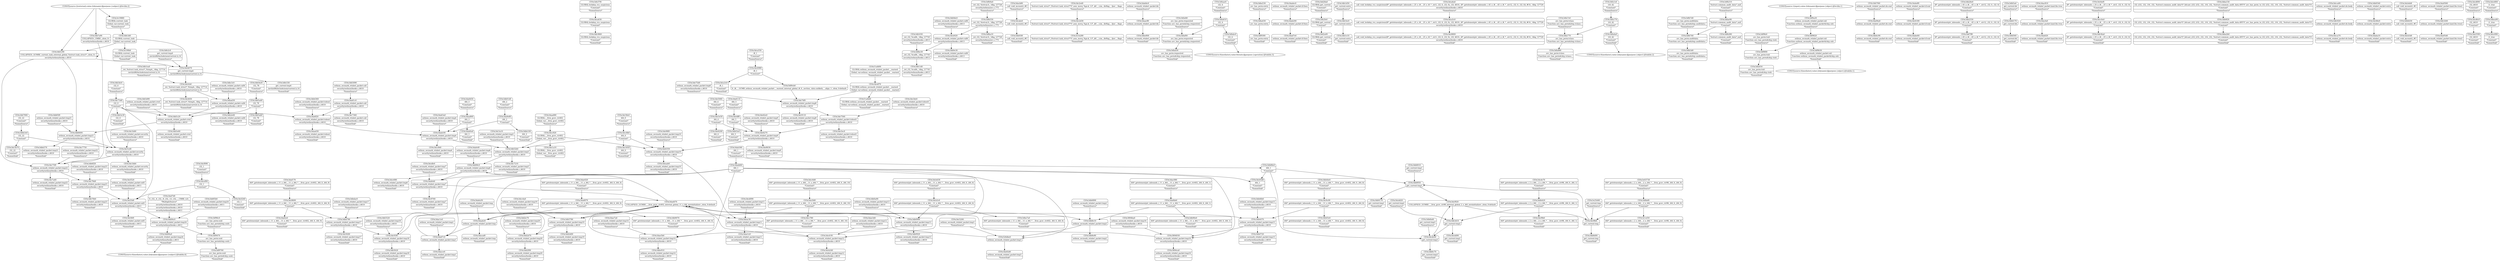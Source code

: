 digraph {
	CE0x3dc5cd0 [shape=record,shape=Mrecord,label="{CE0x3dc5cd0|selinux_secmark_relabel_packet:security|security/selinux/hooks.c,4610}"]
	CE0x3dcb430 [shape=record,shape=Mrecord,label="{CE0x3dcb430|i64*_getelementptr_inbounds_(_11_x_i64_,_11_x_i64_*___llvm_gcov_ctr402,_i64_0,_i64_6)|*Constant*|*SummSource*}"]
	CE0x3db37f0 [shape=record,shape=Mrecord,label="{CE0x3db37f0|GLOBAL:lockdep_rcu_suspicious|*Constant*|*SummSource*}"]
	CE0x3db8400 [shape=record,shape=Mrecord,label="{CE0x3db8400|selinux_secmark_relabel_packet:tmp21|security/selinux/hooks.c,4610}"]
	CE0x3dd2d00 [shape=record,shape=Mrecord,label="{CE0x3dd2d00|selinux_secmark_relabel_packet:tmp19|security/selinux/hooks.c,4610|*SummSink*}"]
	CE0x3db4470 [shape=record,shape=Mrecord,label="{CE0x3db4470|selinux_secmark_relabel_packet:tmp15|security/selinux/hooks.c,4610}"]
	CE0x3dc9260 [shape=record,shape=Mrecord,label="{CE0x3dc9260|selinux_secmark_relabel_packet:tmp17|security/selinux/hooks.c,4610|*SummSink*}"]
	CE0x3dcb920 [shape=record,shape=Mrecord,label="{CE0x3dcb920|selinux_secmark_relabel_packet:call6|security/selinux/hooks.c,4613}"]
	CE0x3db8d00 [shape=record,shape=Mrecord,label="{CE0x3db8d00|get_current:tmp|*SummSink*}"]
	CE0x3dc5d40 [shape=record,shape=Mrecord,label="{CE0x3dc5d40|selinux_secmark_relabel_packet:security|security/selinux/hooks.c,4610|*SummSource*}"]
	CE0x3dd2f90 [shape=record,shape=Mrecord,label="{CE0x3dd2f90|selinux_secmark_relabel_packet:tmp20|security/selinux/hooks.c,4610|*SummSink*}"]
	CE0x3dce080 [shape=record,shape=Mrecord,label="{CE0x3dce080|selinux_secmark_relabel_packet:tmp6|security/selinux/hooks.c,4610|*SummSink*}"]
	CE0x3dc5200 [shape=record,shape=Mrecord,label="{CE0x3dc5200|selinux_secmark_relabel_packet:tmp3|*SummSource*}"]
	CE0x3db6f20 [shape=record,shape=Mrecord,label="{CE0x3db6f20|selinux_secmark_relabel_packet:tmp23|security/selinux/hooks.c,4610|*SummSource*}"]
	CE0x3dcabe0 [shape=record,shape=Mrecord,label="{CE0x3dcabe0|_call_void_mcount()_#3}"]
	CE0x3de6350 [shape=record,shape=Mrecord,label="{CE0x3de6350|selinux_secmark_relabel_packet:tmp10|security/selinux/hooks.c,4610}"]
	CE0x3daa860 [shape=record,shape=Mrecord,label="{CE0x3daa860|i64_3|*Constant*}"]
	CE0x3dca550 [shape=record,shape=Mrecord,label="{CE0x3dca550|i8_1|*Constant*|*SummSource*}"]
	CE0x3deaab0 [shape=record,shape=Mrecord,label="{CE0x3deaab0|selinux_secmark_relabel_packet:tmp10|security/selinux/hooks.c,4610|*SummSink*}"]
	CE0x3e1b280 [shape=record,shape=Mrecord,label="{CE0x3e1b280|%struct.task_struct*_(%struct.task_struct**)*_asm_movq_%gs:$_1:P_,$0_,_r,im,_dirflag_,_fpsr_,_flags_|*SummSink*}"]
	CE0x3dc73d0 [shape=record,shape=Mrecord,label="{CE0x3dc73d0|i32_0|*Constant*}"]
	CE0x3daac80 [shape=record,shape=Mrecord,label="{CE0x3daac80|selinux_secmark_relabel_packet:bb}"]
	CE0x3dfe330 [shape=record,shape=Mrecord,label="{CE0x3dfe330|get_current:tmp4|./arch/x86/include/asm/current.h,14|*SummSink*}"]
	CE0x3dfad30 [shape=record,shape=Mrecord,label="{CE0x3dfad30|avc_has_perm:requested|Function::avc_has_perm&Arg::requested::|*SummSink*}"]
	CE0x3da6bb0 [shape=record,shape=Mrecord,label="{CE0x3da6bb0|i64*_getelementptr_inbounds_(_11_x_i64_,_11_x_i64_*___llvm_gcov_ctr402,_i64_0,_i64_1)|*Constant*}"]
	CE0x3dba530 [shape=record,shape=Mrecord,label="{CE0x3dba530|avc_has_perm:entry|*SummSource*}"]
	CE0x3dad7e0 [shape=record,shape=Mrecord,label="{CE0x3dad7e0|selinux_secmark_relabel_packet:if.then|*SummSink*}"]
	CE0x3dd2a00 [shape=record,shape=Mrecord,label="{CE0x3dd2a00|GLOBAL:get_current|*Constant*|*SummSink*}"]
	CE0x3db1d50 [shape=record,shape=Mrecord,label="{CE0x3db1d50|get_current:entry|*SummSource*}"]
	CE0x3da6110 [shape=record,shape=Mrecord,label="{CE0x3da6110|i64_5|*Constant*|*SummSource*}"]
	CE0x3dca5c0 [shape=record,shape=Mrecord,label="{CE0x3dca5c0|_call_void_lockdep_rcu_suspicious(i8*_getelementptr_inbounds_(_25_x_i8_,_25_x_i8_*_.str3,_i32_0,_i32_0),_i32_4610,_i8*_getelementptr_inbounds_(_45_x_i8_,_45_x_i8_*_.str12,_i32_0,_i32_0))_#10,_!dbg_!27729|security/selinux/hooks.c,4610}"]
	CE0x3dcde70 [shape=record,shape=Mrecord,label="{CE0x3dcde70|i64*_getelementptr_inbounds_(_2_x_i64_,_2_x_i64_*___llvm_gcov_ctr98,_i64_0,_i64_1)|*Constant*|*SummSource*}"]
	CE0x3da92d0 [shape=record,shape=Mrecord,label="{CE0x3da92d0|selinux_secmark_relabel_packet:tmp3|*SummSink*}"]
	CE0x3dfa7e0 [shape=record,shape=Mrecord,label="{CE0x3dfa7e0|avc_has_perm:tclass|Function::avc_has_perm&Arg::tclass::|*SummSource*}"]
	CE0x3dcc8b0 [shape=record,shape=Mrecord,label="{CE0x3dcc8b0|i64_0|*Constant*}"]
	CE0x3dcb240 [shape=record,shape=Mrecord,label="{CE0x3dcb240|selinux_secmark_relabel_packet:tmp12|security/selinux/hooks.c,4610|*SummSink*}"]
	CE0x3dab200 [shape=record,shape=Mrecord,label="{CE0x3dab200|selinux_secmark_relabel_packet:if.then}"]
	CE0x3dc93f0 [shape=record,shape=Mrecord,label="{CE0x3dc93f0|selinux_secmark_relabel_packet:tmp18|security/selinux/hooks.c,4610}"]
	CE0x3daf7d0 [shape=record,shape=Mrecord,label="{CE0x3daf7d0|0:_i32,_4:_i32,_8:_i32,_12:_i32,_:_CMRE_4,8_|*MultipleSource*|security/selinux/hooks.c,4610|security/selinux/hooks.c,4610|security/selinux/hooks.c,4611}"]
	CE0x3dfb280 [shape=record,shape=Mrecord,label="{CE0x3dfb280|%struct.common_audit_data*_null|*Constant*|*SummSink*}"]
	CE0x3dcf090 [shape=record,shape=Mrecord,label="{CE0x3dcf090|i32_1|*Constant*|*SummSource*}"]
	CE0x3e03730 [shape=record,shape=Mrecord,label="{CE0x3e03730|i64*_getelementptr_inbounds_(_2_x_i64_,_2_x_i64_*___llvm_gcov_ctr98,_i64_0,_i64_0)|*Constant*|*SummSource*}"]
	CE0x3dc8800 [shape=record,shape=Mrecord,label="{CE0x3dc8800|_call_void_lockdep_rcu_suspicious(i8*_getelementptr_inbounds_(_25_x_i8_,_25_x_i8_*_.str3,_i32_0,_i32_0),_i32_4610,_i8*_getelementptr_inbounds_(_45_x_i8_,_45_x_i8_*_.str12,_i32_0,_i32_0))_#10,_!dbg_!27729|security/selinux/hooks.c,4610|*SummSink*}"]
	CE0x3dc8600 [shape=record,shape=Mrecord,label="{CE0x3dc8600|i64*_getelementptr_inbounds_(_11_x_i64_,_11_x_i64_*___llvm_gcov_ctr402,_i64_0,_i64_9)|*Constant*}"]
	CE0x3de3e50 [shape=record,shape=Mrecord,label="{CE0x3de3e50|i64_4|*Constant*}"]
	CE0x3df9a20 [shape=record,shape=Mrecord,label="{CE0x3df9a20|selinux_secmark_relabel_packet:sid|Function::selinux_secmark_relabel_packet&Arg::sid::|*SummSource*}"]
	CE0x3da61c0 [shape=record,shape=Mrecord,label="{CE0x3da61c0|selinux_secmark_relabel_packet:call|security/selinux/hooks.c,4610}"]
	CE0x3dcf9b0 [shape=record,shape=Mrecord,label="{CE0x3dcf9b0|i64*_getelementptr_inbounds_(_2_x_i64_,_2_x_i64_*___llvm_gcov_ctr98,_i64_0,_i64_1)|*Constant*|*SummSink*}"]
	CE0x3db3e30 [shape=record,shape=Mrecord,label="{CE0x3db3e30|i32_0|*Constant*|*SummSink*}"]
	CE0x3da6f20 [shape=record,shape=Mrecord,label="{CE0x3da6f20|selinux_secmark_relabel_packet:tobool|security/selinux/hooks.c,4610}"]
	CE0x3db7f40 [shape=record,shape=Mrecord,label="{CE0x3db7f40|selinux_secmark_relabel_packet:do.end|*SummSource*}"]
	CE0x3dc9760 [shape=record,shape=Mrecord,label="{CE0x3dc9760|selinux_secmark_relabel_packet:tmp7|security/selinux/hooks.c,4610|*SummSink*}"]
	CE0x3de98f0 [shape=record,shape=Mrecord,label="{CE0x3de98f0|selinux_secmark_relabel_packet:tmp10|security/selinux/hooks.c,4610|*SummSource*}"]
	CE0x3db5ab0 [shape=record,shape=Mrecord,label="{CE0x3db5ab0|i32_78|*Constant*|*SummSink*}"]
	CE0x3dbb3e0 [shape=record,shape=Mrecord,label="{CE0x3dbb3e0|i32_22|*Constant*}"]
	CE0x3dfa770 [shape=record,shape=Mrecord,label="{CE0x3dfa770|avc_has_perm:tclass|Function::avc_has_perm&Arg::tclass::}"]
	CE0x3dcc840 [shape=record,shape=Mrecord,label="{CE0x3dcc840|selinux_secmark_relabel_packet:tmp4|security/selinux/hooks.c,4610|*SummSink*}"]
	CE0x3dc6180 [shape=record,shape=Mrecord,label="{CE0x3dc6180|selinux_secmark_relabel_packet:if.end}"]
	CE0x3dba7a0 [shape=record,shape=Mrecord,label="{CE0x3dba7a0|i64*_getelementptr_inbounds_(_11_x_i64_,_11_x_i64_*___llvm_gcov_ctr402,_i64_0,_i64_6)|*Constant*|*SummSink*}"]
	CE0x51afd00 [shape=record,shape=Mrecord,label="{CE0x51afd00|GLOBAL:selinux_secmark_relabel_packet.__warned|Global_var:selinux_secmark_relabel_packet.__warned|*SummSource*}"]
	CE0x3dba430 [shape=record,shape=Mrecord,label="{CE0x3dba430|avc_has_perm:entry}"]
	CE0x3db4c90 [shape=record,shape=Mrecord,label="{CE0x3db4c90|selinux_secmark_relabel_packet:do.end|*SummSink*}"]
	CE0x3894ca0 [shape=record,shape=Mrecord,label="{CE0x3894ca0|selinux_secmark_relabel_packet:tmp16|security/selinux/hooks.c,4610|*SummSink*}"]
	CE0x3dd7ff0 [shape=record,shape=Mrecord,label="{CE0x3dd7ff0|i8*_getelementptr_inbounds_(_45_x_i8_,_45_x_i8_*_.str12,_i32_0,_i32_0)|*Constant*|*SummSink*}"]
	CE0x3da67c0 [shape=record,shape=Mrecord,label="{CE0x3da67c0|selinux_secmark_relabel_packet:tmp1}"]
	CE0x3db4360 [shape=record,shape=Mrecord,label="{CE0x3db4360|selinux_secmark_relabel_packet:tobool|security/selinux/hooks.c,4610|*SummSource*}"]
	CE0x3dae1e0 [shape=record,shape=Mrecord,label="{CE0x3dae1e0|selinux_secmark_relabel_packet:tmp11|security/selinux/hooks.c,4610|*SummSink*}"]
	CE0x3dbad30 [shape=record,shape=Mrecord,label="{CE0x3dbad30|selinux_secmark_relabel_packet:call4|security/selinux/hooks.c,4610}"]
	CE0x3de4ff0 [shape=record,shape=Mrecord,label="{CE0x3de4ff0|i64_5|*Constant*}"]
	CE0x3de74f0 [shape=record,shape=Mrecord,label="{CE0x3de74f0|selinux_secmark_relabel_packet:tmp8|security/selinux/hooks.c,4610}"]
	CE0x3dfd3a0 [shape=record,shape=Mrecord,label="{CE0x3dfd3a0|get_current:bb|*SummSource*}"]
	CE0x3dacfa0 [shape=record,shape=Mrecord,label="{CE0x3dacfa0|selinux_secmark_relabel_packet:land.lhs.true}"]
	CE0x3db46b0 [shape=record,shape=Mrecord,label="{CE0x3db46b0|selinux_secmark_relabel_packet:tmp15|security/selinux/hooks.c,4610|*SummSource*}"]
	CE0x3de5060 [shape=record,shape=Mrecord,label="{CE0x3de5060|i64_4|*Constant*|*SummSource*}"]
	CE0x3db36a0 [shape=record,shape=Mrecord,label="{CE0x3db36a0|i8*_getelementptr_inbounds_(_25_x_i8_,_25_x_i8_*_.str3,_i32_0,_i32_0)|*Constant*|*SummSink*}"]
	CE0x3db5520 [shape=record,shape=Mrecord,label="{CE0x3db5520|selinux_secmark_relabel_packet:tmp18|security/selinux/hooks.c,4610|*SummSource*}"]
	CE0x3dafeb0 [shape=record,shape=Mrecord,label="{CE0x3dafeb0|selinux_secmark_relabel_packet:tmp7|security/selinux/hooks.c,4610}"]
	CE0x3de75d0 [shape=record,shape=Mrecord,label="{CE0x3de75d0|selinux_secmark_relabel_packet:tmp8|security/selinux/hooks.c,4610|*SummSource*}"]
	CE0x3df9b50 [shape=record,shape=Mrecord,label="{CE0x3df9b50|selinux_secmark_relabel_packet:sid|Function::selinux_secmark_relabel_packet&Arg::sid::|*SummSink*}"]
	CE0x3db7900 [shape=record,shape=Mrecord,label="{CE0x3db7900|i32_22|*Constant*|*SummSource*}"]
	CE0x3dc2d30 [shape=record,shape=Mrecord,label="{CE0x3dc2d30|%struct.task_struct*_(%struct.task_struct**)*_asm_movq_%gs:$_1:P_,$0_,_r,im,_dirflag_,_fpsr_,_flags_}"]
	CE0x3dbc3c0 [shape=record,shape=Mrecord,label="{CE0x3dbc3c0|selinux_secmark_relabel_packet:call4|security/selinux/hooks.c,4610|*SummSource*}"]
	CE0x3dacad0 [shape=record,shape=Mrecord,label="{CE0x3dacad0|selinux_secmark_relabel_packet:tmp|*SummSink*}"]
	CE0x3dd08c0 [shape=record,shape=Mrecord,label="{CE0x3dd08c0|selinux_secmark_relabel_packet:tmp6|security/selinux/hooks.c,4610}"]
	CE0x3df9760 [shape=record,shape=Mrecord,label="{CE0x3df9760|avc_has_perm:ssid|Function::avc_has_perm&Arg::ssid::|*SummSink*}"]
	CE0x3db6c70 [shape=record,shape=Mrecord,label="{CE0x3db6c70|get_current:tmp3|*SummSink*}"]
	CE0x3dba2b0 [shape=record,shape=Mrecord,label="{CE0x3dba2b0|i32_(i32,_i32,_i16,_i32,_%struct.common_audit_data*)*_bitcast_(i32_(i32,_i32,_i16,_i32,_%struct.common_audit_data.495*)*_avc_has_perm_to_i32_(i32,_i32,_i16,_i32,_%struct.common_audit_data*)*)|*Constant*|*SummSink*}"]
	CE0x3dfe2c0 [shape=record,shape=Mrecord,label="{CE0x3dfe2c0|get_current:tmp4|./arch/x86/include/asm/current.h,14|*SummSource*}"]
	CE0x3dfa050 [shape=record,shape=Mrecord,label="{CE0x3dfa050|avc_has_perm:tsid|Function::avc_has_perm&Arg::tsid::|*SummSink*}"]
	CE0x3db3dc0 [shape=record,shape=Mrecord,label="{CE0x3db3dc0|i32_0|*Constant*|*SummSource*}"]
	CE0x3dcca70 [shape=record,shape=Mrecord,label="{CE0x3dcca70|selinux_secmark_relabel_packet:do.body|*SummSink*}"]
	CE0x3db44e0 [shape=record,shape=Mrecord,label="{CE0x3db44e0|i64*_getelementptr_inbounds_(_11_x_i64_,_11_x_i64_*___llvm_gcov_ctr402,_i64_0,_i64_8)|*Constant*|*SummSource*}"]
	CE0x3da94a0 [shape=record,shape=Mrecord,label="{CE0x3da94a0|selinux_secmark_relabel_packet:do.end}"]
	CE0x3de1a10 [shape=record,shape=Mrecord,label="{CE0x3de1a10|GLOBAL:__llvm_gcov_ctr402|Global_var:__llvm_gcov_ctr402|*SummSink*}"]
	CE0x3dfafd0 [shape=record,shape=Mrecord,label="{CE0x3dfafd0|avc_has_perm:requested|Function::avc_has_perm&Arg::requested::|*SummSource*}"]
	CE0x3dafe40 [shape=record,shape=Mrecord,label="{CE0x3dafe40|selinux_secmark_relabel_packet:tmp6|security/selinux/hooks.c,4610|*SummSource*}"]
	CE0x3db88e0 [shape=record,shape=Mrecord,label="{CE0x3db88e0|i64_1|*Constant*}"]
	CE0x3db1bc0 [shape=record,shape=Mrecord,label="{CE0x3db1bc0|get_current:entry}"]
	CE0x3db0540 [shape=record,shape=Mrecord,label="{CE0x3db0540|selinux_secmark_relabel_packet:entry|*SummSource*}"]
	CE0x3dabdf0 [shape=record,shape=Mrecord,label="{CE0x3dabdf0|selinux_secmark_relabel_packet:if.end|*SummSource*}"]
	CE0x3dabe60 [shape=record,shape=Mrecord,label="{CE0x3dabe60|selinux_secmark_relabel_packet:if.end|*SummSink*}"]
	CE0x3dbd780 [shape=record,shape=Mrecord,label="{CE0x3dbd780|selinux_secmark_relabel_packet:tmp17|security/selinux/hooks.c,4610}"]
	CE0x3dacb80 [shape=record,shape=Mrecord,label="{CE0x3dacb80|_call_void_mcount()_#3|*SummSource*}"]
	CE0x3daf170 [shape=record,shape=Mrecord,label="{CE0x3daf170|i64*_getelementptr_inbounds_(_11_x_i64_,_11_x_i64_*___llvm_gcov_ctr402,_i64_0,_i64_9)|*Constant*|*SummSource*}"]
	"CONST[source:2(external),value:2(dynamic)][purpose:{subject}][SrcIdx:2]"
	CE0x3dc7a40 [shape=record,shape=Mrecord,label="{CE0x3dc7a40|selinux_secmark_relabel_packet:tmp22|security/selinux/hooks.c,4610|*SummSink*}"]
	CE0x3dbdac0 [shape=record,shape=Mrecord,label="{CE0x3dbdac0|selinux_secmark_relabel_packet:tmp17|security/selinux/hooks.c,4610|*SummSource*}"]
	CE0x3db4720 [shape=record,shape=Mrecord,label="{CE0x3db4720|selinux_secmark_relabel_packet:tmp15|security/selinux/hooks.c,4610|*SummSink*}"]
	CE0x3dcfd50 [shape=record,shape=Mrecord,label="{CE0x3dcfd50|_ret_%struct.task_struct*_%tmp4,_!dbg_!27714|./arch/x86/include/asm/current.h,14|*SummSink*}"]
	CE0x3df96c0 [shape=record,shape=Mrecord,label="{CE0x3df96c0|avc_has_perm:ssid|Function::avc_has_perm&Arg::ssid::|*SummSource*}"]
	CE0x3dcb4d0 [shape=record,shape=Mrecord,label="{CE0x3dcb4d0|_call_void_mcount()_#3|*SummSource*}"]
	CE0x3db0990 [shape=record,shape=Mrecord,label="{CE0x3db0990|selinux_secmark_relabel_packet:tmp13|security/selinux/hooks.c,4610}"]
	CE0x3db03e0 [shape=record,shape=Mrecord,label="{CE0x3db03e0|i64_5|*Constant*|*SummSink*}"]
	CE0x3dfa1e0 [shape=record,shape=Mrecord,label="{CE0x3dfa1e0|i16_42|*Constant*|*SummSource*}"]
	CE0x3dc75f0 [shape=record,shape=Mrecord,label="{CE0x3dc75f0|selinux_secmark_relabel_packet:tmp22|security/selinux/hooks.c,4610}"]
	CE0x3dac080 [shape=record,shape=Mrecord,label="{CE0x3dac080|i64*_getelementptr_inbounds_(_11_x_i64_,_11_x_i64_*___llvm_gcov_ctr402,_i64_0,_i64_1)|*Constant*|*SummSource*}"]
	CE0x3db3260 [shape=record,shape=Mrecord,label="{CE0x3db3260|selinux_secmark_relabel_packet:land.lhs.true2}"]
	CE0x3db5b20 [shape=record,shape=Mrecord,label="{CE0x3db5b20|i32_78|*Constant*|*SummSource*}"]
	CE0x3dfae90 [shape=record,shape=Mrecord,label="{CE0x3dfae90|%struct.common_audit_data*_null|*Constant*}"]
	CE0x3df9fe0 [shape=record,shape=Mrecord,label="{CE0x3df9fe0|avc_has_perm:tsid|Function::avc_has_perm&Arg::tsid::|*SummSource*}"]
	CE0x3dfb210 [shape=record,shape=Mrecord,label="{CE0x3dfb210|%struct.common_audit_data*_null|*Constant*|*SummSource*}"]
	CE0x3db0920 [shape=record,shape=Mrecord,label="{CE0x3db0920|selinux_secmark_relabel_packet:tmp13|security/selinux/hooks.c,4610|*SummSink*}"]
	CE0x3db8010 [shape=record,shape=Mrecord,label="{CE0x3db8010|get_current:tmp1|*SummSource*}"]
	CE0x3db70b0 [shape=record,shape=Mrecord,label="{CE0x3db70b0|selinux_secmark_relabel_packet:tmp23|security/selinux/hooks.c,4610|*SummSink*}"]
	CE0x3daba10 [shape=record,shape=Mrecord,label="{CE0x3daba10|selinux_secmark_relabel_packet:entry|*SummSink*}"]
	CE0x3dcd090 [shape=record,shape=Mrecord,label="{CE0x3dcd090|selinux_secmark_relabel_packet:tmp11|security/selinux/hooks.c,4610|*SummSource*}"]
	CE0x3dfc1d0 [shape=record,shape=Mrecord,label="{CE0x3dfc1d0|_ret_i32_%call6,_!dbg_!27745|security/selinux/hooks.c,4613|*SummSink*}"]
	CE0x3de6270 [shape=record,shape=Mrecord,label="{CE0x3de6270|selinux_secmark_relabel_packet:tmp9|security/selinux/hooks.c,4610}"]
	CE0x3dc7360 [shape=record,shape=Mrecord,label="{CE0x3dc7360|selinux_secmark_relabel_packet:call|security/selinux/hooks.c,4610|*SummSink*}"]
	CE0x3de3de0 [shape=record,shape=Mrecord,label="{CE0x3de3de0|selinux_secmark_relabel_packet:tobool1|security/selinux/hooks.c,4610|*SummSource*}"]
	CE0x3dae020 [shape=record,shape=Mrecord,label="{CE0x3dae020|i64*_getelementptr_inbounds_(_11_x_i64_,_11_x_i64_*___llvm_gcov_ctr402,_i64_0,_i64_0)|*Constant*|*SummSource*}"]
	CE0x51afdd0 [shape=record,shape=Mrecord,label="{CE0x51afdd0|GLOBAL:selinux_secmark_relabel_packet.__warned|Global_var:selinux_secmark_relabel_packet.__warned|*SummSink*}"]
	CE0x3dca6a0 [shape=record,shape=Mrecord,label="{CE0x3dca6a0|_call_void_lockdep_rcu_suspicious(i8*_getelementptr_inbounds_(_25_x_i8_,_25_x_i8_*_.str3,_i32_0,_i32_0),_i32_4610,_i8*_getelementptr_inbounds_(_45_x_i8_,_45_x_i8_*_.str12,_i32_0,_i32_0))_#10,_!dbg_!27729|security/selinux/hooks.c,4610|*SummSource*}"]
	CE0x3deac30 [shape=record,shape=Mrecord,label="{CE0x3deac30|selinux_secmark_relabel_packet:tmp11|security/selinux/hooks.c,4610}"]
	CE0x3dc7750 [shape=record,shape=Mrecord,label="{CE0x3dc7750|selinux_secmark_relabel_packet:tmp22|security/selinux/hooks.c,4610|*SummSource*}"]
	CE0x3dfa170 [shape=record,shape=Mrecord,label="{CE0x3dfa170|i16_42|*Constant*}"]
	CE0x3da63a0 [shape=record,shape=Mrecord,label="{CE0x3da63a0|selinux_secmark_relabel_packet:tmp4|security/selinux/hooks.c,4610|*SummSource*}"]
	CE0x3dfa610 [shape=record,shape=Mrecord,label="{CE0x3dfa610|i32_4|*Constant*}"]
	CE0x3e25d40 [shape=record,shape=Mrecord,label="{CE0x3e25d40|get_current:tmp|*SummSource*}"]
	CE0x3dcdfe0 [shape=record,shape=Mrecord,label="{CE0x3dcdfe0|selinux_secmark_relabel_packet:tmp7|security/selinux/hooks.c,4610|*SummSource*}"]
	CE0x3ddb420 [shape=record,shape=Mrecord,label="{CE0x3ddb420|i64*_getelementptr_inbounds_(_2_x_i64_,_2_x_i64_*___llvm_gcov_ctr98,_i64_0,_i64_1)|*Constant*}"]
	CE0x3dcf240 [shape=record,shape=Mrecord,label="{CE0x3dcf240|i32_1|*Constant*|*SummSink*}"]
	"CONST[source:0(mediator),value:0(static)][purpose:{operation}][SnkIdx:3]"
	CE0x3dcca00 [shape=record,shape=Mrecord,label="{CE0x3dcca00|selinux_secmark_relabel_packet:do.body|*SummSource*}"]
	CE0x3dfbe30 [shape=record,shape=Mrecord,label="{CE0x3dfbe30|_ret_i32_%call6,_!dbg_!27745|security/selinux/hooks.c,4613}"]
	CE0x3db8950 [shape=record,shape=Mrecord,label="{CE0x3db8950|get_current:tmp1}"]
	CE0x3db6170 [shape=record,shape=Mrecord,label="{CE0x3db6170|get_current:bb}"]
	CE0x3db3d10 [shape=record,shape=Mrecord,label="{CE0x3db3d10|get_current:tmp2}"]
	CE0x3dfaae0 [shape=record,shape=Mrecord,label="{CE0x3dfaae0|i32_4|*Constant*|*SummSource*}"]
	CE0x3dac810 [shape=record,shape=Mrecord,label="{CE0x3dac810|selinux_secmark_relabel_packet:land.lhs.true|*SummSource*}"]
	CE0x3db45e0 [shape=record,shape=Mrecord,label="{CE0x3db45e0|i64*_getelementptr_inbounds_(_11_x_i64_,_11_x_i64_*___llvm_gcov_ctr402,_i64_0,_i64_8)|*Constant*|*SummSink*}"]
	CE0x3db52b0 [shape=record,shape=Mrecord,label="{CE0x3db52b0|selinux_secmark_relabel_packet:tmp5|security/selinux/hooks.c,4610}"]
	CE0x3da95d0 [shape=record,shape=Mrecord,label="{CE0x3da95d0|selinux_secmark_relabel_packet:land.lhs.true2|*SummSink*}"]
	CE0x3dcd890 [shape=record,shape=Mrecord,label="{CE0x3dcd890|i32_4610|*Constant*|*SummSource*}"]
	CE0x3dd2d70 [shape=record,shape=Mrecord,label="{CE0x3dd2d70|selinux_secmark_relabel_packet:tmp20|security/selinux/hooks.c,4610}"]
	CE0x3dd05b0 [shape=record,shape=Mrecord,label="{CE0x3dd05b0|selinux_secmark_relabel_packet:tmp24|security/selinux/hooks.c,4611|*SummSource*}"]
	CE0x3dfa4a0 [shape=record,shape=Mrecord,label="{CE0x3dfa4a0|i16_42|*Constant*|*SummSink*}"]
	CE0x3db85f0 [shape=record,shape=Mrecord,label="{CE0x3db85f0|selinux_secmark_relabel_packet:tmp21|security/selinux/hooks.c,4610|*SummSource*}"]
	CE0x3dae5b0 [shape=record,shape=Mrecord,label="{CE0x3dae5b0|selinux_secmark_relabel_packet:tmp14|security/selinux/hooks.c,4610}"]
	CE0x526dbe0 [shape=record,shape=Mrecord,label="{CE0x526dbe0|selinux_secmark_relabel_packet:tmp3}"]
	CE0x3db6d30 [shape=record,shape=Mrecord,label="{CE0x3db6d30|_call_void_mcount()_#3}"]
	CE0x3de3ec0 [shape=record,shape=Mrecord,label="{CE0x3de3ec0|selinux_secmark_relabel_packet:tobool1|security/selinux/hooks.c,4610|*SummSink*}"]
	CE0x3daf2e0 [shape=record,shape=Mrecord,label="{CE0x3daf2e0|i64*_getelementptr_inbounds_(_11_x_i64_,_11_x_i64_*___llvm_gcov_ctr402,_i64_0,_i64_9)|*Constant*|*SummSink*}"]
	CE0x3db5620 [shape=record,shape=Mrecord,label="{CE0x3db5620|selinux_secmark_relabel_packet:tmp18|security/selinux/hooks.c,4610|*SummSink*}"]
	CE0x3da9e80 [shape=record,shape=Mrecord,label="{CE0x3da9e80|i64_2|*Constant*}"]
	CE0x3db9dc0 [shape=record,shape=Mrecord,label="{CE0x3db9dc0|selinux_secmark_relabel_packet:call6|security/selinux/hooks.c,4613|*SummSource*}"]
	CE0x3db5f20 [shape=record,shape=Mrecord,label="{CE0x3db5f20|selinux_secmark_relabel_packet:do.body}"]
	CE0x3dd28a0 [shape=record,shape=Mrecord,label="{CE0x3dd28a0|GLOBAL:get_current|*Constant*|*SummSource*}"]
	CE0x3dcb5d0 [shape=record,shape=Mrecord,label="{CE0x3dcb5d0|_call_void_mcount()_#3|*SummSink*}"]
	CE0x3da9560 [shape=record,shape=Mrecord,label="{CE0x3da9560|selinux_secmark_relabel_packet:land.lhs.true2|*SummSource*}"]
	CE0x3dc65d0 [shape=record,shape=Mrecord,label="{CE0x3dc65d0|i64_1|*Constant*|*SummSink*}"]
	CE0x3dc2ed0 [shape=record,shape=Mrecord,label="{CE0x3dc2ed0|%struct.task_struct*_(%struct.task_struct**)*_asm_movq_%gs:$_1:P_,$0_,_r,im,_dirflag_,_fpsr_,_flags_|*SummSource*}"]
	CE0x3dadec0 [shape=record,shape=Mrecord,label="{CE0x3dadec0|selinux_secmark_relabel_packet:if.then|*SummSource*}"]
	CE0x3894ba0 [shape=record,shape=Mrecord,label="{CE0x3894ba0|selinux_secmark_relabel_packet:tmp16|security/selinux/hooks.c,4610|*SummSource*}"]
	CE0x3dfbbf0 [shape=record,shape=Mrecord,label="{CE0x3dfbbf0|i64*_getelementptr_inbounds_(_2_x_i64_,_2_x_i64_*___llvm_gcov_ctr98,_i64_0,_i64_0)|*Constant*}"]
	CE0x3dfaf00 [shape=record,shape=Mrecord,label="{CE0x3dfaf00|avc_has_perm:requested|Function::avc_has_perm&Arg::requested::}"]
	CE0x3db1e10 [shape=record,shape=Mrecord,label="{CE0x3db1e10|get_current:entry|*SummSink*}"]
	CE0x3db2550 [shape=record,shape=Mrecord,label="{CE0x3db2550|i8*_getelementptr_inbounds_(_45_x_i8_,_45_x_i8_*_.str12,_i32_0,_i32_0)|*Constant*}"]
	CE0x3db5c90 [shape=record,shape=Mrecord,label="{CE0x3db5c90|COLLAPSED:_GCMRE_current_task_external_global_%struct.task_struct*:_elem_0::|security/selinux/hooks.c,4610}"]
	CE0x3da5590 [shape=record,shape=Mrecord,label="{CE0x3da5590|i32_4610|*Constant*|*SummSink*}"]
	CE0x3dfb9a0 [shape=record,shape=Mrecord,label="{CE0x3dfb9a0|_ret_i32_%retval.0,_!dbg_!27728|security/selinux/avc.c,775|*SummSource*}"]
	CE0x3dbb100 [shape=record,shape=Mrecord,label="{CE0x3dbb100|i64_2|*Constant*|*SummSink*}"]
	CE0x3db3860 [shape=record,shape=Mrecord,label="{CE0x3db3860|GLOBAL:lockdep_rcu_suspicious|*Constant*|*SummSink*}"]
	CE0x3dcdf70 [shape=record,shape=Mrecord,label="{CE0x3dcdf70|GLOBAL:selinux_secmark_relabel_packet.__warned|Global_var:selinux_secmark_relabel_packet.__warned}"]
	CE0x3dc7210 [shape=record,shape=Mrecord,label="{CE0x3dc7210|selinux_secmark_relabel_packet:tmp5|security/selinux/hooks.c,4610|*SummSink*}"]
	CE0x3dc5b70 [shape=record,shape=Mrecord,label="{CE0x3dc5b70|i32_22|*Constant*|*SummSink*}"]
	CE0x3da5fd0 [shape=record,shape=Mrecord,label="{CE0x3da5fd0|i64*_getelementptr_inbounds_(_11_x_i64_,_11_x_i64_*___llvm_gcov_ctr402,_i64_0,_i64_10)|*Constant*}"]
	CE0x3de7560 [shape=record,shape=Mrecord,label="{CE0x3de7560|selinux_secmark_relabel_packet:tobool1|security/selinux/hooks.c,4610}"]
	CE0x3dc5db0 [shape=record,shape=Mrecord,label="{CE0x3dc5db0|selinux_secmark_relabel_packet:security|security/selinux/hooks.c,4610|*SummSink*}"]
	CE0x3dfc030 [shape=record,shape=Mrecord,label="{CE0x3dfc030|_ret_i32_%call6,_!dbg_!27745|security/selinux/hooks.c,4613|*SummSource*}"]
	CE0x3db26e0 [shape=record,shape=Mrecord,label="{CE0x3db26e0|i8*_getelementptr_inbounds_(_45_x_i8_,_45_x_i8_*_.str12,_i32_0,_i32_0)|*Constant*|*SummSource*}"]
	CE0x3dfd560 [shape=record,shape=Mrecord,label="{CE0x3dfd560|get_current:bb|*SummSink*}"]
	CE0x3dcf920 [shape=record,shape=Mrecord,label="{CE0x3dcf920|COLLAPSED:_GCMRE___llvm_gcov_ctr98_internal_global_2_x_i64_zeroinitializer:_elem_0:default:}"]
	CE0x3db01d0 [shape=record,shape=Mrecord,label="{CE0x3db01d0|i64_2|*Constant*|*SummSource*}"]
	CE0x3dfb740 [shape=record,shape=Mrecord,label="{CE0x3dfb740|avc_has_perm:auditdata|Function::avc_has_perm&Arg::auditdata::}"]
	CE0x3dce990 [shape=record,shape=Mrecord,label="{CE0x3dce990|i1_true|*Constant*|*SummSink*}"]
	CE0x3dd06a0 [shape=record,shape=Mrecord,label="{CE0x3dd06a0|selinux_secmark_relabel_packet:tmp24|security/selinux/hooks.c,4611|*SummSink*}"]
	CE0x3df9820 [shape=record,shape=Mrecord,label="{CE0x3df9820|selinux_secmark_relabel_packet:sid|Function::selinux_secmark_relabel_packet&Arg::sid::}"]
	CE0x3de8630 [shape=record,shape=Mrecord,label="{CE0x3de8630|selinux_secmark_relabel_packet:tmp9|security/selinux/hooks.c,4610|*SummSink*}"]
	CE0x3de62e0 [shape=record,shape=Mrecord,label="{CE0x3de62e0|selinux_secmark_relabel_packet:tmp9|security/selinux/hooks.c,4610|*SummSource*}"]
	CE0x3dd2e70 [shape=record,shape=Mrecord,label="{CE0x3dd2e70|selinux_secmark_relabel_packet:tmp20|security/selinux/hooks.c,4610|*SummSource*}"]
	CE0x3dbb570 [shape=record,shape=Mrecord,label="{CE0x3dbb570|selinux_secmark_relabel_packet:tmp21|security/selinux/hooks.c,4610|*SummSink*}"]
	CE0x3dbe910 [shape=record,shape=Mrecord,label="{CE0x3dbe910|selinux_secmark_relabel_packet:tmp14|security/selinux/hooks.c,4610|*SummSink*}"]
	CE0x3dcde00 [shape=record,shape=Mrecord,label="{CE0x3dcde00|get_current:tmp3}"]
	CE0x3dcf520 [shape=record,shape=Mrecord,label="{CE0x3dcf520|selinux_secmark_relabel_packet:sid5|security/selinux/hooks.c,4611|*SummSource*}"]
	CE0x3db0a90 [shape=record,shape=Mrecord,label="{CE0x3db0a90|selinux_secmark_relabel_packet:tmp13|security/selinux/hooks.c,4610|*SummSource*}"]
	CE0x3dcd1f0 [shape=record,shape=Mrecord,label="{CE0x3dcd1f0|selinux_secmark_relabel_packet:tmp12|security/selinux/hooks.c,4610}"]
	CE0x3da6450 [shape=record,shape=Mrecord,label="{CE0x3da6450|i64_3|*Constant*|*SummSource*}"]
	CE0x3dc78d0 [shape=record,shape=Mrecord,label="{CE0x3dc78d0|selinux_secmark_relabel_packet:tmp23|security/selinux/hooks.c,4610}"]
	CE0x5489cb0 [shape=record,shape=Mrecord,label="{CE0x5489cb0|0:_i8,_:_GCMR_selinux_secmark_relabel_packet.__warned_internal_global_i8_0,_section_.data.unlikely_,_align_1:_elem_0:default:}"]
	CE0x3dfba10 [shape=record,shape=Mrecord,label="{CE0x3dfba10|_ret_i32_%retval.0,_!dbg_!27728|security/selinux/avc.c,775|*SummSink*}"]
	CE0x3dcb670 [shape=record,shape=Mrecord,label="{CE0x3dcb670|get_current:tmp4|./arch/x86/include/asm/current.h,14}"]
	CE0x3daad30 [shape=record,shape=Mrecord,label="{CE0x3daad30|selinux_secmark_relabel_packet:tobool|security/selinux/hooks.c,4610|*SummSink*}"]
	CE0x3daa680 [shape=record,shape=Mrecord,label="{CE0x3daa680|GLOBAL:__llvm_gcov_ctr402|Global_var:__llvm_gcov_ctr402|*SummSource*}"]
	CE0x3dae3d0 [shape=record,shape=Mrecord,label="{CE0x3dae3d0|selinux_secmark_relabel_packet:tmp12|security/selinux/hooks.c,4610|*SummSource*}"]
	CE0x3dcfbf0 [shape=record,shape=Mrecord,label="{CE0x3dcfbf0|selinux_secmark_relabel_packet:sid5|security/selinux/hooks.c,4611|*SummSink*}"]
	CE0x3db9070 [shape=record,shape=Mrecord,label="{CE0x3db9070|i64*_getelementptr_inbounds_(_11_x_i64_,_11_x_i64_*___llvm_gcov_ctr402,_i64_0,_i64_0)|*Constant*|*SummSink*}"]
	CE0x3df9300 [shape=record,shape=Mrecord,label="{CE0x3df9300|avc_has_perm:entry|*SummSink*}"]
	CE0x3dcb3c0 [shape=record,shape=Mrecord,label="{CE0x3dcb3c0|i64*_getelementptr_inbounds_(_11_x_i64_,_11_x_i64_*___llvm_gcov_ctr402,_i64_0,_i64_6)|*Constant*}"]
	CE0x3dbea90 [shape=record,shape=Mrecord,label="{CE0x3dbea90|i1_true|*Constant*}"]
	CE0x3dae7a0 [shape=record,shape=Mrecord,label="{CE0x3dae7a0|selinux_secmark_relabel_packet:tmp14|security/selinux/hooks.c,4610|*SummSource*}"]
	CE0x3dfb7d0 [shape=record,shape=Mrecord,label="{CE0x3dfb7d0|avc_has_perm:auditdata|Function::avc_has_perm&Arg::auditdata::|*SummSource*}"]
	CE0x3db1ea0 [shape=record,shape=Mrecord,label="{CE0x3db1ea0|_ret_%struct.task_struct*_%tmp4,_!dbg_!27714|./arch/x86/include/asm/current.h,14|*SummSource*}"]
	CE0x3dc6980 [shape=record,shape=Mrecord,label="{CE0x3dc6980|i8_1|*Constant*}"]
	CE0x3db6bd0 [shape=record,shape=Mrecord,label="{CE0x3db6bd0|get_current:tmp3|*SummSource*}"]
	CE0x3dfa880 [shape=record,shape=Mrecord,label="{CE0x3dfa880|avc_has_perm:tclass|Function::avc_has_perm&Arg::tclass::|*SummSink*}"]
	CE0x3dfabc0 [shape=record,shape=Mrecord,label="{CE0x3dfabc0|i32_4|*Constant*|*SummSink*}"]
	CE0x3daab20 [shape=record,shape=Mrecord,label="{CE0x3daab20|selinux_secmark_relabel_packet:tmp}"]
	CE0x3dc5950 [shape=record,shape=Mrecord,label="{CE0x3dc5950|i64_0|*Constant*|*SummSink*}"]
	CE0x3dba150 [shape=record,shape=Mrecord,label="{CE0x3dba150|i32_(i32,_i32,_i16,_i32,_%struct.common_audit_data*)*_bitcast_(i32_(i32,_i32,_i16,_i32,_%struct.common_audit_data.495*)*_avc_has_perm_to_i32_(i32,_i32,_i16,_i32,_%struct.common_audit_data*)*)|*Constant*|*SummSource*}"]
	CE0x3df9f00 [shape=record,shape=Mrecord,label="{CE0x3df9f00|avc_has_perm:tsid|Function::avc_has_perm&Arg::tsid::}"]
	CE0x3dacce0 [shape=record,shape=Mrecord,label="{CE0x3dacce0|selinux_secmark_relabel_packet:tmp1|*SummSink*}"]
	CE0x3dce800 [shape=record,shape=Mrecord,label="{CE0x3dce800|i1_true|*Constant*|*SummSource*}"]
	CE0x3dcfcb0 [shape=record,shape=Mrecord,label="{CE0x3dcfcb0|_ret_%struct.task_struct*_%tmp4,_!dbg_!27714|./arch/x86/include/asm/current.h,14}"]
	CE0x3db7a90 [shape=record,shape=Mrecord,label="{CE0x3db7a90|COLLAPSED:_CMRE:_elem_0::|security/selinux/hooks.c,4610}"]
	CE0x3e199b0 [shape=record,shape=Mrecord,label="{CE0x3e199b0|GLOBAL:current_task|Global_var:current_task|*SummSink*}"]
	CE0x3db05f0 [shape=record,shape=Mrecord,label="{CE0x3db05f0|_call_void_mcount()_#3|*SummSink*}"]
	CE0x3dcc4a0 [shape=record,shape=Mrecord,label="{CE0x3dcc4a0|selinux_secmark_relabel_packet:tmp19|security/selinux/hooks.c,4610|*SummSource*}"]
	CE0x3db9f20 [shape=record,shape=Mrecord,label="{CE0x3db9f20|i32_(i32,_i32,_i16,_i32,_%struct.common_audit_data*)*_bitcast_(i32_(i32,_i32,_i16,_i32,_%struct.common_audit_data.495*)*_avc_has_perm_to_i32_(i32,_i32,_i16,_i32,_%struct.common_audit_data*)*)|*Constant*}"]
	CE0x3da6870 [shape=record,shape=Mrecord,label="{CE0x3da6870|i64*_getelementptr_inbounds_(_11_x_i64_,_11_x_i64_*___llvm_gcov_ctr402,_i64_0,_i64_0)|*Constant*}"]
	CE0x3dad470 [shape=record,shape=Mrecord,label="{CE0x3dad470|COLLAPSED:_GCMRE___llvm_gcov_ctr402_internal_global_11_x_i64_zeroinitializer:_elem_0:default:}"]
	CE0x3dc5a10 [shape=record,shape=Mrecord,label="{CE0x3dc5a10|selinux_secmark_relabel_packet:tmp5|security/selinux/hooks.c,4610|*SummSource*}"]
	CE0x3db5c20 [shape=record,shape=Mrecord,label="{CE0x3db5c20|selinux_secmark_relabel_packet:cred|security/selinux/hooks.c,4610}"]
	CE0x3da6dc0 [shape=record,shape=Mrecord,label="{CE0x3da6dc0|selinux_secmark_relabel_packet:bb|*SummSource*}"]
	CE0x3dca630 [shape=record,shape=Mrecord,label="{CE0x3dca630|GLOBAL:lockdep_rcu_suspicious|*Constant*}"]
	CE0x3dcc780 [shape=record,shape=Mrecord,label="{CE0x3dcc780|i64*_getelementptr_inbounds_(_11_x_i64_,_11_x_i64_*___llvm_gcov_ctr402,_i64_0,_i64_10)|*Constant*|*SummSink*}"]
	CE0x3dfe3d0 [shape=record,shape=Mrecord,label="{CE0x3dfe3d0|GLOBAL:current_task|Global_var:current_task}"]
	CE0x3dcef00 [shape=record,shape=Mrecord,label="{CE0x3dcef00|i32_1|*Constant*}"]
	CE0x3dcdd20 [shape=record,shape=Mrecord,label="{CE0x3dcdd20|get_current:tmp2|*SummSource*}"]
	CE0x3db6890 [shape=record,shape=Mrecord,label="{CE0x3db6890|selinux_secmark_relabel_packet:tmp2|*SummSource*}"]
	CE0x3dc9c00 [shape=record,shape=Mrecord,label="{CE0x3dc9c00|i64*_getelementptr_inbounds_(_11_x_i64_,_11_x_i64_*___llvm_gcov_ctr402,_i64_0,_i64_8)|*Constant*}"]
	CE0x3da6a50 [shape=record,shape=Mrecord,label="{CE0x3da6a50|selinux_secmark_relabel_packet:tmp|*SummSource*}"]
	CE0x3dfb3d0 [shape=record,shape=Mrecord,label="{CE0x3dfb3d0|avc_has_perm:auditdata|Function::avc_has_perm&Arg::auditdata::|*SummSink*}"]
	CE0x3db90e0 [shape=record,shape=Mrecord,label="{CE0x3db90e0|i64*_getelementptr_inbounds_(_11_x_i64_,_11_x_i64_*___llvm_gcov_ctr402,_i64_0,_i64_1)|*Constant*|*SummSink*}"]
	CE0x3db9e30 [shape=record,shape=Mrecord,label="{CE0x3db9e30|selinux_secmark_relabel_packet:call6|security/selinux/hooks.c,4613|*SummSink*}"]
	CE0x3dadc00 [shape=record,shape=Mrecord,label="{CE0x3dadc00|selinux_secmark_relabel_packet:tmp4|security/selinux/hooks.c,4610}"]
	CE0x3de6200 [shape=record,shape=Mrecord,label="{CE0x3de6200|i64_4|*Constant*|*SummSink*}"]
	CE0x3dcf8b0 [shape=record,shape=Mrecord,label="{CE0x3dcf8b0|get_current:tmp}"]
	CE0x3db5a40 [shape=record,shape=Mrecord,label="{CE0x3db5a40|i32_78|*Constant*}"]
	CE0x3dab0a0 [shape=record,shape=Mrecord,label="{CE0x3dab0a0|i64_3|*Constant*|*SummSink*}"]
	CE0x3dcc0e0 [shape=record,shape=Mrecord,label="{CE0x3dcc0e0|i8*_getelementptr_inbounds_(_25_x_i8_,_25_x_i8_*_.str3,_i32_0,_i32_0)|*Constant*}"]
	CE0x3db8e80 [shape=record,shape=Mrecord,label="{CE0x3db8e80|selinux_secmark_relabel_packet:tmp2|*SummSink*}"]
	CE0x3dbe800 [shape=record,shape=Mrecord,label="{CE0x3dbe800|selinux_secmark_relabel_packet:bb|*SummSink*}"]
	CE0x3dc58e0 [shape=record,shape=Mrecord,label="{CE0x3dc58e0|i64_0|*Constant*|*SummSource*}"]
	CE0x3db5d90 [shape=record,shape=Mrecord,label="{CE0x3db5d90|selinux_secmark_relabel_packet:cred|security/selinux/hooks.c,4610|*SummSource*}"]
	CE0x3dd04c0 [shape=record,shape=Mrecord,label="{CE0x3dd04c0|selinux_secmark_relabel_packet:tmp24|security/selinux/hooks.c,4611}"]
	CE0x3df9470 [shape=record,shape=Mrecord,label="{CE0x3df9470|avc_has_perm:ssid|Function::avc_has_perm&Arg::ssid::}"]
	CE0x3db5780 [shape=record,shape=Mrecord,label="{CE0x3db5780|selinux_secmark_relabel_packet:tmp19|security/selinux/hooks.c,4610}"]
	CE0x3db2e60 [shape=record,shape=Mrecord,label="{CE0x3db2e60|selinux_secmark_relabel_packet:call4|security/selinux/hooks.c,4610|*SummSink*}"]
	CE0x3db2fe0 [shape=record,shape=Mrecord,label="{CE0x3db2fe0|GLOBAL:get_current|*Constant*}"]
	CE0x3dcc6d0 [shape=record,shape=Mrecord,label="{CE0x3dcc6d0|i64*_getelementptr_inbounds_(_11_x_i64_,_11_x_i64_*___llvm_gcov_ctr402,_i64_0,_i64_10)|*Constant*|*SummSource*}"]
	CE0x3dfb550 [shape=record,shape=Mrecord,label="{CE0x3dfb550|_ret_i32_%retval.0,_!dbg_!27728|security/selinux/avc.c,775}"]
	CE0x3dab360 [shape=record,shape=Mrecord,label="{CE0x3dab360|i64_1|*Constant*|*SummSource*}"]
	CE0x3e19880 [shape=record,shape=Mrecord,label="{CE0x3e19880|GLOBAL:current_task|Global_var:current_task|*SummSource*}"]
	"CONST[source:0(mediator),value:2(dynamic)][purpose:{subject}][SnkIdx:0]"
	CE0x3dac1e0 [shape=record,shape=Mrecord,label="{CE0x3dac1e0|selinux_secmark_relabel_packet:tmp1|*SummSource*}"]
	CE0x3dcdd90 [shape=record,shape=Mrecord,label="{CE0x3dcdd90|get_current:tmp2|*SummSink*}"]
	CE0x3dc66e0 [shape=record,shape=Mrecord,label="{CE0x3dc66e0|selinux_secmark_relabel_packet:entry}"]
	CE0x3dcd6c0 [shape=record,shape=Mrecord,label="{CE0x3dcd6c0|i32_4610|*Constant*}"]
	"CONST[source:0(mediator),value:2(dynamic)][purpose:{object}][SnkIdx:1]"
	CE0x3894930 [shape=record,shape=Mrecord,label="{CE0x3894930|selinux_secmark_relabel_packet:tmp16|security/selinux/hooks.c,4610}"]
	CE0x3e1af20 [shape=record,shape=Mrecord,label="{CE0x3e1af20|i64*_getelementptr_inbounds_(_2_x_i64_,_2_x_i64_*___llvm_gcov_ctr98,_i64_0,_i64_0)|*Constant*|*SummSink*}"]
	CE0x3dc8af0 [shape=record,shape=Mrecord,label="{CE0x3dc8af0|i8*_getelementptr_inbounds_(_25_x_i8_,_25_x_i8_*_.str3,_i32_0,_i32_0)|*Constant*|*SummSource*}"]
	CE0x3db5090 [shape=record,shape=Mrecord,label="{CE0x3db5090|selinux_secmark_relabel_packet:call|security/selinux/hooks.c,4610|*SummSource*}"]
	"CONST[source:0(mediator),value:2(dynamic)][purpose:{object}][SnkIdx:2]"
	CE0x3dcf3d0 [shape=record,shape=Mrecord,label="{CE0x3dcf3d0|selinux_secmark_relabel_packet:sid5|security/selinux/hooks.c,4611}"]
	CE0x3db9170 [shape=record,shape=Mrecord,label="{CE0x3db9170|get_current:tmp1|*SummSink*}"]
	CE0x3dadd60 [shape=record,shape=Mrecord,label="{CE0x3dadd60|i64_1|*Constant*}"]
	CE0x3dca3c0 [shape=record,shape=Mrecord,label="{CE0x3dca3c0|i8_1|*Constant*|*SummSink*}"]
	CE0x3db5e60 [shape=record,shape=Mrecord,label="{CE0x3db5e60|selinux_secmark_relabel_packet:cred|security/selinux/hooks.c,4610|*SummSink*}"]
	CE0x3dcc920 [shape=record,shape=Mrecord,label="{CE0x3dcc920|GLOBAL:__llvm_gcov_ctr402|Global_var:__llvm_gcov_ctr402}"]
	CE0x3dc9110 [shape=record,shape=Mrecord,label="{CE0x3dc9110|selinux_secmark_relabel_packet:tmp8|security/selinux/hooks.c,4610|*SummSink*}"]
	CE0x3dabf20 [shape=record,shape=Mrecord,label="{CE0x3dabf20|selinux_secmark_relabel_packet:land.lhs.true|*SummSink*}"]
	CE0x3db8e10 [shape=record,shape=Mrecord,label="{CE0x3db8e10|selinux_secmark_relabel_packet:tmp2}"]
	"CONST[source:1(input),value:2(dynamic)][purpose:{object}][SrcIdx:1]"
	CE0x3dd08c0 -> CE0x3dce080
	CE0x3dcc920 -> CE0x3de6350
	CE0x526dbe0 -> CE0x3dad470
	CE0x3dcb4d0 -> CE0x3db6d30
	CE0x3dac080 -> CE0x3da6bb0
	CE0x3dd28a0 -> CE0x3db2fe0
	CE0x3dadd60 -> CE0x3dcd1f0
	CE0x3da6bb0 -> CE0x3db90e0
	CE0x3dfa170 -> CE0x3dfa770
	CE0x3daf170 -> CE0x3dc8600
	CE0x3dcde70 -> CE0x3ddb420
	CE0x3dfbbf0 -> CE0x3dcf8b0
	CE0x3db85f0 -> CE0x3db8400
	CE0x3dba530 -> CE0x3dba430
	CE0x3db5c90 -> CE0x3dcb670
	CE0x3dd06a0 -> "CONST[source:0(mediator),value:2(dynamic)][purpose:{subject}][SnkIdx:0]"
	CE0x3dadd60 -> CE0x3da67c0
	CE0x3da9e80 -> CE0x3dbb100
	CE0x3dcc4a0 -> CE0x3db5780
	CE0x3dd2e70 -> CE0x3dd2d70
	CE0x3db8400 -> CE0x3dbb570
	CE0x3ddb420 -> CE0x3db3d10
	CE0x3894ba0 -> CE0x3894930
	CE0x3da6f20 -> CE0x3dadc00
	CE0x3dcabe0 -> CE0x3db05f0
	CE0x3da5fd0 -> CE0x3dcc780
	CE0x3dafeb0 -> CE0x3dad470
	CE0x3db6f20 -> CE0x3dc78d0
	CE0x3db5c20 -> CE0x3db8400
	CE0x3db8e10 -> CE0x3db8e80
	CE0x3dc78d0 -> CE0x3db70b0
	CE0x3dabdf0 -> CE0x3dc6180
	CE0x3dc58e0 -> CE0x3dcc8b0
	CE0x3db0990 -> CE0x3db0920
	CE0x3db9f20 -> CE0x3dba2b0
	CE0x3db88e0 -> CE0x3dcde00
	CE0x3dcd1f0 -> CE0x3dcb240
	CE0x3dcfcb0 -> CE0x3dcfd50
	CE0x3dfa7e0 -> CE0x3dfa770
	CE0x3da9e80 -> CE0x3dadc00
	CE0x3dcb920 -> CE0x3dfbe30
	CE0x3db8010 -> CE0x3db8950
	CE0x3dfaae0 -> CE0x3dfa610
	CE0x3dad470 -> CE0x3db5780
	CE0x3de74f0 -> CE0x3de7560
	CE0x3df9fe0 -> CE0x3df9f00
	CE0x3db4470 -> CE0x3db4720
	CE0x3db5780 -> CE0x3dd2d70
	CE0x3dfb550 -> CE0x3dcb920
	CE0x3dfbbf0 -> CE0x3e1af20
	CE0x3dc8af0 -> CE0x3dcc0e0
	CE0x3de75d0 -> CE0x3de74f0
	CE0x3dcca00 -> CE0x3db5f20
	CE0x3db4470 -> CE0x3894930
	CE0x3dad470 -> CE0x3daab20
	CE0x3db6d30 -> CE0x3dcb5d0
	CE0x3dc75f0 -> CE0x3dc7a40
	CE0x3dcef00 -> CE0x3dcf3d0
	CE0x3dcc8b0 -> CE0x3de6350
	CE0x3dadc00 -> CE0x3dcc840
	CE0x3dcf8b0 -> CE0x3db8950
	CE0x3de7560 -> CE0x3de6270
	CE0x3dadd60 -> CE0x3dae5b0
	CE0x3da61c0 -> CE0x3dc7360
	CE0x3db7f40 -> CE0x3da94a0
	CE0x3db5f20 -> CE0x3dcca70
	CE0x3dcdd20 -> CE0x3db3d10
	CE0x3db0990 -> CE0x3dae5b0
	CE0x3db0a90 -> CE0x3db0990
	CE0x3894930 -> CE0x3dad470
	CE0x3db8950 -> CE0x3dcf920
	CE0x3dcf520 -> CE0x3dcf3d0
	CE0x3dcef00 -> CE0x3dcf240
	CE0x3dad470 -> CE0x3db4470
	CE0x3dacfa0 -> CE0x3dabf20
	CE0x3dc6980 -> CE0x3dca3c0
	CE0x3dfae90 -> CE0x3dfb280
	CE0x3db7a90 -> CE0x3dc75f0
	CE0x3dd05b0 -> CE0x3dd04c0
	CE0x3dbd780 -> CE0x3dc93f0
	CE0x3dc78d0 -> CE0x3dcf3d0
	CE0x3de6270 -> CE0x3de8630
	CE0x3db44e0 -> CE0x3dc9c00
	CE0x3db6bd0 -> CE0x3dcde00
	CE0x3db8e10 -> CE0x526dbe0
	CE0x3dc6980 -> CE0x5489cb0
	"CONST[source:2(external),value:2(dynamic)][purpose:{subject}][SrcIdx:2]" -> CE0x3e19880
	CE0x3dae7a0 -> CE0x3dae5b0
	CE0x3de6350 -> CE0x3deaab0
	CE0x3df9820 -> CE0x3df9b50
	CE0x3dc75f0 -> CE0x3dc78d0
	CE0x3dcd1f0 -> CE0x3dad470
	CE0x3df9f00 -> CE0x3dfa050
	CE0x3e03730 -> CE0x3dfbbf0
	CE0x3dc5200 -> CE0x526dbe0
	CE0x3dad470 -> CE0x3db8e10
	CE0x5489cb0 -> CE0x3de74f0
	CE0x3da6110 -> CE0x3de4ff0
	CE0x3dc5cd0 -> CE0x3dc75f0
	CE0x3df9b50 -> "CONST[source:0(mediator),value:2(dynamic)][purpose:{object}][SnkIdx:1]"
	CE0x3dadc00 -> CE0x3db52b0
	CE0x3dca630 -> CE0x3db3860
	CE0x3db5520 -> CE0x3dc93f0
	CE0x3dbdac0 -> CE0x3dbd780
	CE0x3da9560 -> CE0x3db3260
	CE0x3dcb3c0 -> CE0x3dba7a0
	CE0x3dca6a0 -> CE0x3dca5c0
	CE0x3de74f0 -> CE0x3dc9110
	CE0x3dfb7d0 -> CE0x3dfb740
	CE0x3db52b0 -> CE0x3dd08c0
	CE0x3dadd60 -> CE0x3dd2d70
	CE0x3daab20 -> CE0x3dacad0
	CE0x3dc5cd0 -> CE0x3dc5db0
	CE0x3db5c90 -> CE0x3dc75f0
	CE0x3dadd60 -> CE0x526dbe0
	CE0x3dcde00 -> CE0x3db6c70
	CE0x3da6a50 -> CE0x3daab20
	CE0x3dcf8b0 -> CE0x3db8d00
	CE0x3dcb670 -> CE0x3dcfcb0
	CE0x3dcf3d0 -> CE0x3dd04c0
	CE0x3deac30 -> CE0x3dcd1f0
	CE0x3dfaf00 -> CE0x3dfad30
	CE0x3daa860 -> CE0x3dab0a0
	CE0x3dc8600 -> CE0x3dbd780
	CE0x3da6450 -> CE0x3daa860
	CE0x3dcf920 -> CE0x3dcf8b0
	CE0x3da6870 -> CE0x3daab20
	CE0x3dd2d70 -> CE0x3dd2f90
	CE0x3dd08c0 -> CE0x3dafeb0
	CE0x3dfa610 -> CE0x3dfaf00
	CE0x3ddb420 -> CE0x3dcf9b0
	CE0x3dfe3d0 -> CE0x3dcb670
	CE0x3dc66e0 -> CE0x3daba10
	CE0x3dc73d0 -> CE0x3db3e30
	CE0x526dbe0 -> CE0x3da92d0
	CE0x3da94a0 -> CE0x3db4c90
	CE0x3db5090 -> CE0x3da61c0
	CE0x3db3dc0 -> CE0x3dc73d0
	CE0x3dadd60 -> CE0x3dafeb0
	CE0x3dbc3c0 -> CE0x3dbad30
	CE0x3dfe2c0 -> CE0x3dcb670
	CE0x3de62e0 -> CE0x3de6270
	CE0x3dce800 -> CE0x3dbea90
	CE0x3dbea90 -> CE0x3dce990
	CE0x3db2550 -> CE0x3dd7ff0
	CE0x3dc93f0 -> CE0x3dad470
	CE0x3dfa1e0 -> CE0x3dfa170
	CE0x3dafe40 -> CE0x3dd08c0
	CE0x3dc9c00 -> CE0x3db45e0
	CE0x3dcb670 -> CE0x3dfe330
	CE0x3da6870 -> CE0x3db9070
	CE0x3dcf3d0 -> CE0x3dcfbf0
	CE0x3dc2d30 -> CE0x3e1b280
	CE0x3dc73d0 -> CE0x3dc5cd0
	CE0x3de3e50 -> CE0x3de6200
	CE0x3dad470 -> CE0x3deac30
	CE0x3dc5a10 -> CE0x3db52b0
	CE0x3daac80 -> CE0x3dbe800
	CE0x3dfafd0 -> CE0x3dfaf00
	CE0x3dcc920 -> CE0x3de1a10
	CE0x3deac30 -> CE0x3dae1e0
	CE0x3e19880 -> CE0x3dfe3d0
	CE0x3da5fd0 -> CE0x3db5780
	CE0x3dae020 -> CE0x3da6870
	CE0x3dcf920 -> CE0x3db3d10
	CE0x3de98f0 -> CE0x3de6350
	CE0x3da67c0 -> CE0x3dacce0
	CE0x3dcd090 -> CE0x3deac30
	CE0x3dfabc0 -> "CONST[source:0(mediator),value:0(static)][purpose:{operation}][SnkIdx:3]"
	CE0x3dfb740 -> CE0x3dfb3d0
	CE0x3dcb3c0 -> CE0x3db0990
	CE0x3db5780 -> CE0x3dd2d00
	CE0x3db1d50 -> CE0x3db1bc0
	CE0x51afd00 -> CE0x3dcdf70
	CE0x3dbb3e0 -> CE0x3dc5b70
	CE0x3dcc8b0 -> CE0x3db52b0
	CE0x3db0540 -> CE0x3dc66e0
	CE0x3dcdf70 -> CE0x3de74f0
	CE0x3dcde00 -> CE0x3dcf920
	CE0x3db3d10 -> CE0x3dcdd90
	CE0x3dfb550 -> CE0x3dfba10
	CE0x3dadd60 -> CE0x3dc93f0
	CE0x3dfb210 -> CE0x3dfae90
	CE0x3dad470 -> CE0x3dbd780
	CE0x3db3260 -> CE0x3da95d0
	CE0x3db4360 -> CE0x3da6f20
	CE0x3dcc920 -> CE0x3db52b0
	CE0x3de4ff0 -> CE0x3db03e0
	CE0x3db8950 -> CE0x3db9170
	CE0x3dfe3d0 -> CE0x3e199b0
	CE0x3dcd6c0 -> CE0x3da5590
	CE0x3db37f0 -> CE0x3dca630
	CE0x3db46b0 -> CE0x3db4470
	CE0x3db5a40 -> CE0x3db5ab0
	"CONST[source:2(external),value:2(dynamic)][purpose:{subject}][SrcIdx:2]" -> CE0x3db7a90
	CE0x3dc2ed0 -> CE0x3dc2d30
	CE0x3dfb9a0 -> CE0x3dfb550
	CE0x3de6270 -> CE0x3de6350
	CE0x3dbad30 -> CE0x3db5c20
	CE0x3dafeb0 -> CE0x3dc9760
	CE0x3db5c90 -> CE0x3db8400
	CE0x3dfa610 -> CE0x3dfabc0
	CE0x3dfbe30 -> CE0x3dfc1d0
	CE0x3e25d40 -> CE0x3dcf8b0
	CE0x3df9820 -> CE0x3df9f00
	CE0x3de7560 -> CE0x3de3ec0
	CE0x3db52b0 -> CE0x3dc7210
	CE0x3da67c0 -> CE0x3dad470
	CE0x3dd2d70 -> CE0x3dad470
	CE0x3db1bc0 -> CE0x3db1e10
	CE0x3de3e50 -> CE0x3de6270
	CE0x3db88e0 -> CE0x3dc65d0
	CE0x3dc9c00 -> CE0x3db4470
	CE0x3894930 -> CE0x3894ca0
	CE0x3dacb80 -> CE0x3dcabe0
	CE0x3dc8600 -> CE0x3daf2e0
	CE0x3dad470 -> CE0x3dd08c0
	CE0x3db8400 -> CE0x3dc5cd0
	CE0x3da63a0 -> CE0x3dadc00
	CE0x3dae5b0 -> CE0x3dbe910
	CE0x3dc73d0 -> CE0x3db5c20
	CE0x3dc73d0 -> CE0x3da6f20
	CE0x3dcc8b0 -> CE0x3dc5950
	CE0x3dab360 -> CE0x3dadd60
	CE0x3dad470 -> CE0x3db0990
	CE0x3de4ff0 -> CE0x3de6270
	CE0x3dfa770 -> CE0x3dfa880
	CE0x3dbd780 -> CE0x3dc9260
	CE0x3dadec0 -> CE0x3dab200
	CE0x3dcfcb0 -> CE0x3dbad30
	CE0x3db5a40 -> CE0x3db5c20
	CE0x3dbad30 -> CE0x3db2e60
	CE0x3de6350 -> CE0x3deac30
	CE0x3db88e0 -> CE0x3db8950
	CE0x3db7900 -> CE0x3dbb3e0
	CE0x3db6170 -> CE0x3dfd560
	CE0x3dac1e0 -> CE0x3da67c0
	CE0x3dfa170 -> CE0x3dfa4a0
	CE0x3db5c90 -> CE0x3db5c90
	CE0x3dca5c0 -> CE0x3dc8800
	CE0x3daa860 -> CE0x3dadc00
	CE0x3db26e0 -> CE0x3db2550
	CE0x3dba150 -> CE0x3db9f20
	CE0x3da6dc0 -> CE0x3daac80
	CE0x3dbb3e0 -> CE0x3dc5cd0
	CE0x3dfe3d0 -> CE0x3db5c90
	CE0x3dac810 -> CE0x3dacfa0
	CE0x3db6890 -> CE0x3db8e10
	CE0x3dcb430 -> CE0x3dcb3c0
	CE0x3de5060 -> CE0x3de3e50
	CE0x3dadd60 -> CE0x3dc65d0
	CE0x3dcc6d0 -> CE0x3da5fd0
	CE0x3dc73d0 -> CE0x3dcf3d0
	CE0x3dae3d0 -> CE0x3dcd1f0
	CE0x3dcf090 -> CE0x3dcef00
	CE0x3db9dc0 -> CE0x3dcb920
	CE0x3da61c0 -> CE0x3da6f20
	CE0x3dfa4a0 -> "CONST[source:0(mediator),value:2(dynamic)][purpose:{object}][SnkIdx:2]"
	CE0x3dcd890 -> CE0x3dcd6c0
	CE0x3df9a20 -> CE0x3df9820
	CE0x3daa680 -> CE0x3dcc920
	CE0x3dcdfe0 -> CE0x3dafeb0
	CE0x3dd04c0 -> CE0x3dd06a0
	CE0x3daf7d0 -> CE0x3dd04c0
	CE0x3de3de0 -> CE0x3de7560
	CE0x3dcc0e0 -> CE0x3db36a0
	CE0x3db3d10 -> CE0x3dcde00
	CE0x3dc7750 -> CE0x3dc75f0
	CE0x3dab360 -> CE0x3db88e0
	CE0x3db2fe0 -> CE0x3dd2a00
	CE0x3dcdf70 -> CE0x51afdd0
	"CONST[source:1(input),value:2(dynamic)][purpose:{object}][SrcIdx:1]" -> CE0x3df9a20
	CE0x3dcb920 -> CE0x3db9e30
	CE0x3db01d0 -> CE0x3da9e80
	CE0x3dfd3a0 -> CE0x3db6170
	CE0x3df9470 -> CE0x3df9760
	CE0x3dc6180 -> CE0x3dabe60
	"CONST[source:2(external),value:2(dynamic)][purpose:{subject}][SrcIdx:2]" -> CE0x3db5c90
	CE0x3db5c20 -> CE0x3db5e60
	CE0x3dca550 -> CE0x3dc6980
	CE0x3dab200 -> CE0x3dad7e0
	CE0x3daab20 -> CE0x3da67c0
	CE0x3da6bb0 -> CE0x3db8e10
	CE0x3db5d90 -> CE0x3db5c20
	CE0x3df96c0 -> CE0x3df9470
	CE0x3db5b20 -> CE0x3db5a40
	CE0x3db1ea0 -> CE0x3dcfcb0
	CE0x3dc5d40 -> CE0x3dc5cd0
	CE0x3dd04c0 -> CE0x3df9470
	CE0x3dfc030 -> CE0x3dfbe30
	CE0x3dae5b0 -> CE0x3dad470
	CE0x3da6f20 -> CE0x3daad30
	CE0x3dba430 -> CE0x3df9300
	CE0x3dc93f0 -> CE0x3db5620
	CE0x3dadd60 -> CE0x3894930
	CE0x3dfae90 -> CE0x3dfb740
}